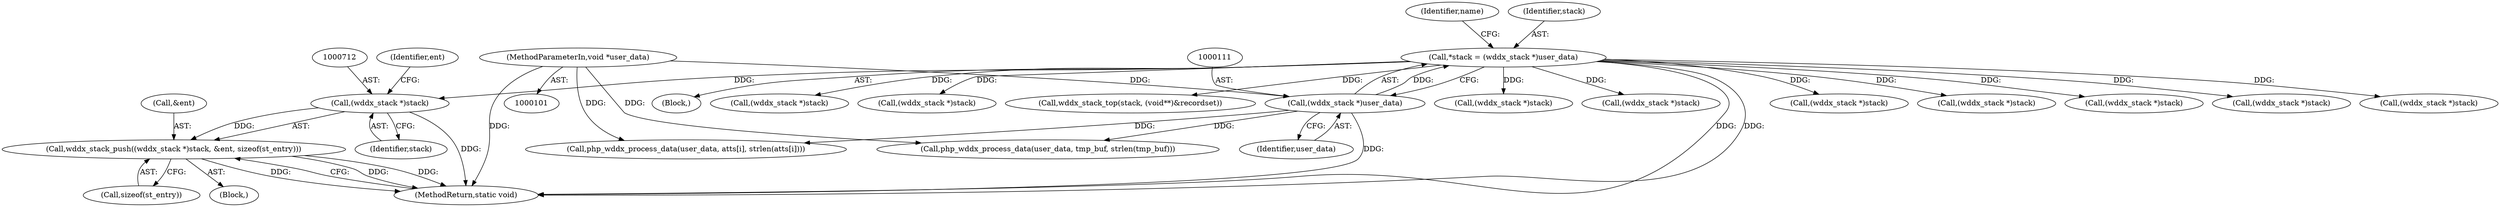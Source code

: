 digraph "0_php-src_c4cca4c20e75359c9a13a1f9a36cb7b4e9601d29?w=1@pointer" {
"1000711" [label="(Call,(wddx_stack *)stack)"];
"1000108" [label="(Call,*stack = (wddx_stack *)user_data)"];
"1000110" [label="(Call,(wddx_stack *)user_data)"];
"1000102" [label="(MethodParameterIn,void *user_data)"];
"1000710" [label="(Call,wddx_stack_push((wddx_stack *)stack, &ent, sizeof(st_entry)))"];
"1000711" [label="(Call,(wddx_stack *)stack)"];
"1000116" [label="(Identifier,name)"];
"1000715" [label="(Identifier,ent)"];
"1000394" [label="(Call,(wddx_stack *)stack)"];
"1000822" [label="(Call,(wddx_stack *)stack)"];
"1000714" [label="(Call,&ent)"];
"1000401" [label="(Call,php_wddx_process_data(user_data, atts[i], strlen(atts[i])))"];
"1000716" [label="(Call,sizeof(st_entry))"];
"1000470" [label="(Call,(wddx_stack *)stack)"];
"1000287" [label="(Call,php_wddx_process_data(user_data, tmp_buf, strlen(tmp_buf)))"];
"1000109" [label="(Identifier,stack)"];
"1000864" [label="(MethodReturn,static void)"];
"1000327" [label="(Call,(wddx_stack *)stack)"];
"1000857" [label="(Call,(wddx_stack *)stack)"];
"1000437" [label="(Call,(wddx_stack *)stack)"];
"1000180" [label="(Call,(wddx_stack *)stack)"];
"1000108" [label="(Call,*stack = (wddx_stack *)user_data)"];
"1000112" [label="(Identifier,user_data)"];
"1000710" [label="(Call,wddx_stack_push((wddx_stack *)stack, &ent, sizeof(st_entry)))"];
"1000102" [label="(MethodParameterIn,void *user_data)"];
"1000105" [label="(Block,)"];
"1000110" [label="(Call,(wddx_stack *)user_data)"];
"1000503" [label="(Call,(wddx_stack *)stack)"];
"1000713" [label="(Identifier,stack)"];
"1000227" [label="(Call,(wddx_stack *)stack)"];
"1000778" [label="(Call,wddx_stack_top(stack, (void**)&recordset))"];
"1000572" [label="(Block,)"];
"1000711" -> "1000710"  [label="AST: "];
"1000711" -> "1000713"  [label="CFG: "];
"1000712" -> "1000711"  [label="AST: "];
"1000713" -> "1000711"  [label="AST: "];
"1000715" -> "1000711"  [label="CFG: "];
"1000711" -> "1000864"  [label="DDG: "];
"1000711" -> "1000710"  [label="DDG: "];
"1000108" -> "1000711"  [label="DDG: "];
"1000108" -> "1000105"  [label="AST: "];
"1000108" -> "1000110"  [label="CFG: "];
"1000109" -> "1000108"  [label="AST: "];
"1000110" -> "1000108"  [label="AST: "];
"1000116" -> "1000108"  [label="CFG: "];
"1000108" -> "1000864"  [label="DDG: "];
"1000108" -> "1000864"  [label="DDG: "];
"1000110" -> "1000108"  [label="DDG: "];
"1000108" -> "1000180"  [label="DDG: "];
"1000108" -> "1000227"  [label="DDG: "];
"1000108" -> "1000327"  [label="DDG: "];
"1000108" -> "1000394"  [label="DDG: "];
"1000108" -> "1000437"  [label="DDG: "];
"1000108" -> "1000470"  [label="DDG: "];
"1000108" -> "1000503"  [label="DDG: "];
"1000108" -> "1000778"  [label="DDG: "];
"1000108" -> "1000822"  [label="DDG: "];
"1000108" -> "1000857"  [label="DDG: "];
"1000110" -> "1000112"  [label="CFG: "];
"1000111" -> "1000110"  [label="AST: "];
"1000112" -> "1000110"  [label="AST: "];
"1000110" -> "1000864"  [label="DDG: "];
"1000102" -> "1000110"  [label="DDG: "];
"1000110" -> "1000287"  [label="DDG: "];
"1000110" -> "1000401"  [label="DDG: "];
"1000102" -> "1000101"  [label="AST: "];
"1000102" -> "1000864"  [label="DDG: "];
"1000102" -> "1000287"  [label="DDG: "];
"1000102" -> "1000401"  [label="DDG: "];
"1000710" -> "1000572"  [label="AST: "];
"1000710" -> "1000716"  [label="CFG: "];
"1000714" -> "1000710"  [label="AST: "];
"1000716" -> "1000710"  [label="AST: "];
"1000864" -> "1000710"  [label="CFG: "];
"1000710" -> "1000864"  [label="DDG: "];
"1000710" -> "1000864"  [label="DDG: "];
"1000710" -> "1000864"  [label="DDG: "];
}
